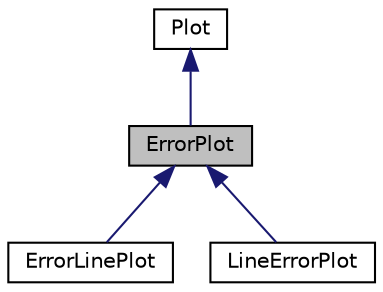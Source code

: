 digraph "ErrorPlot"
{
 // LATEX_PDF_SIZE
  edge [fontname="Helvetica",fontsize="10",labelfontname="Helvetica",labelfontsize="10"];
  node [fontname="Helvetica",fontsize="10",shape=record];
  Node1 [label="ErrorPlot",height=0.2,width=0.4,color="black", fillcolor="grey75", style="filled", fontcolor="black",tooltip=" "];
  Node2 -> Node1 [dir="back",color="midnightblue",fontsize="10",style="solid"];
  Node2 [label="Plot",height=0.2,width=0.4,color="black", fillcolor="white", style="filled",URL="$classPlot.html",tooltip=" "];
  Node1 -> Node3 [dir="back",color="midnightblue",fontsize="10",style="solid"];
  Node3 [label="ErrorLinePlot",height=0.2,width=0.4,color="black", fillcolor="white", style="filled",URL="$classErrorLinePlot.html",tooltip=" "];
  Node1 -> Node4 [dir="back",color="midnightblue",fontsize="10",style="solid"];
  Node4 [label="LineErrorPlot",height=0.2,width=0.4,color="black", fillcolor="white", style="filled",URL="$classLineErrorPlot.html",tooltip=" "];
}
